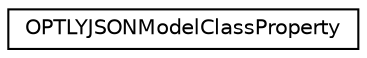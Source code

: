 digraph "Graphical Class Hierarchy"
{
  edge [fontname="Helvetica",fontsize="10",labelfontname="Helvetica",labelfontsize="10"];
  node [fontname="Helvetica",fontsize="10",shape=record];
  rankdir="LR";
  Node0 [label="OPTLYJSONModelClassProperty",height=0.2,width=0.4,color="black", fillcolor="white", style="filled",URL="$interface_o_p_t_l_y_j_s_o_n_model_class_property.html"];
}
